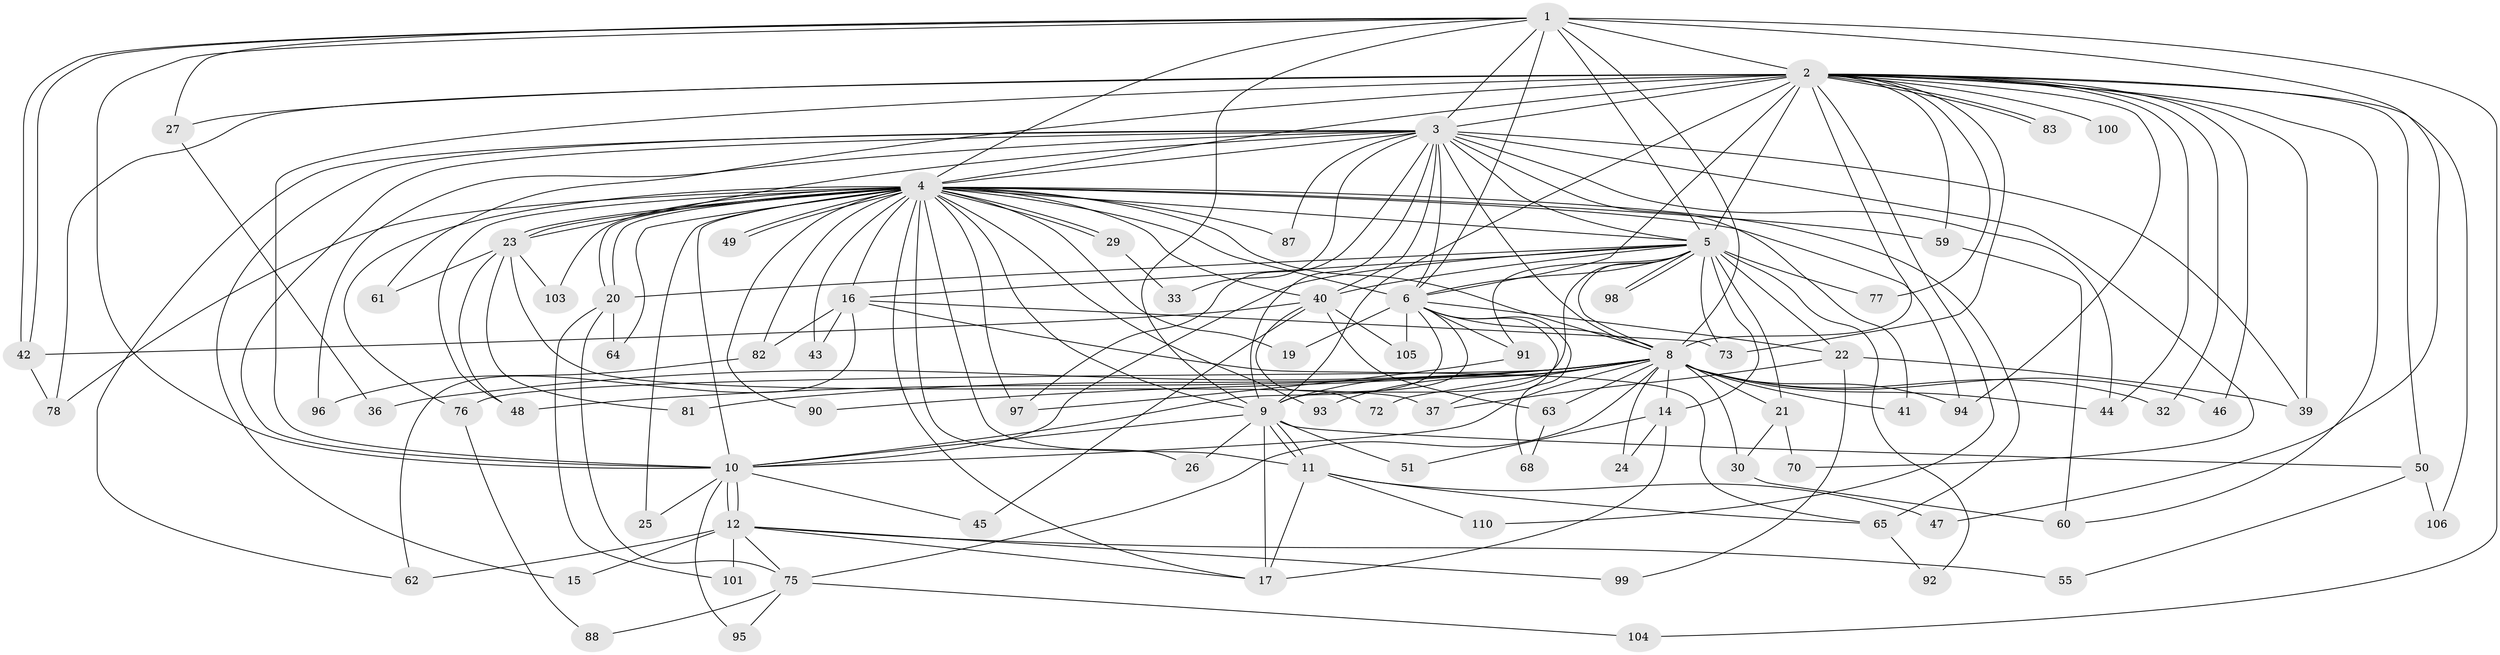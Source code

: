 // Generated by graph-tools (version 1.1) at 2025/51/02/27/25 19:51:47]
// undirected, 81 vertices, 199 edges
graph export_dot {
graph [start="1"]
  node [color=gray90,style=filled];
  1 [super="+18"];
  2 [super="+7"];
  3 [super="+67"];
  4 [super="+13"];
  5 [super="+53"];
  6 [super="+69"];
  8 [super="+71"];
  9 [super="+108"];
  10 [super="+35"];
  11 [super="+34"];
  12 [super="+80"];
  14 [super="+28"];
  15;
  16;
  17 [super="+31"];
  19;
  20 [super="+56"];
  21;
  22 [super="+38"];
  23 [super="+57"];
  24;
  25;
  26;
  27;
  29;
  30;
  32;
  33;
  36;
  37 [super="+52"];
  39 [super="+54"];
  40 [super="+66"];
  41;
  42 [super="+86"];
  43;
  44 [super="+58"];
  45;
  46;
  47;
  48 [super="+89"];
  49;
  50 [super="+85"];
  51;
  55;
  59;
  60 [super="+74"];
  61;
  62;
  63;
  64;
  65 [super="+84"];
  68;
  70;
  72;
  73 [super="+79"];
  75 [super="+102"];
  76;
  77;
  78;
  81;
  82;
  83;
  87;
  88;
  90;
  91;
  92;
  93;
  94 [super="+109"];
  95;
  96;
  97 [super="+107"];
  98;
  99;
  100;
  101;
  103;
  104;
  105;
  106;
  110;
  1 -- 2 [weight=2];
  1 -- 3 [weight=2];
  1 -- 4;
  1 -- 5 [weight=2];
  1 -- 6;
  1 -- 8;
  1 -- 9;
  1 -- 10;
  1 -- 27;
  1 -- 42;
  1 -- 42;
  1 -- 47;
  1 -- 104;
  2 -- 3 [weight=2];
  2 -- 4 [weight=2];
  2 -- 5 [weight=2];
  2 -- 6 [weight=2];
  2 -- 8 [weight=2];
  2 -- 9 [weight=2];
  2 -- 10 [weight=3];
  2 -- 27;
  2 -- 39;
  2 -- 46;
  2 -- 50 [weight=2];
  2 -- 60;
  2 -- 61;
  2 -- 77;
  2 -- 78;
  2 -- 83;
  2 -- 83;
  2 -- 106;
  2 -- 32;
  2 -- 100;
  2 -- 110;
  2 -- 59;
  2 -- 44;
  2 -- 94;
  2 -- 73;
  3 -- 4;
  3 -- 5;
  3 -- 6;
  3 -- 8;
  3 -- 9;
  3 -- 10;
  3 -- 15;
  3 -- 33;
  3 -- 41;
  3 -- 44;
  3 -- 62;
  3 -- 87;
  3 -- 96;
  3 -- 39;
  3 -- 40;
  3 -- 97;
  3 -- 70;
  3 -- 23;
  4 -- 5;
  4 -- 6;
  4 -- 8 [weight=2];
  4 -- 9;
  4 -- 10;
  4 -- 19;
  4 -- 20;
  4 -- 20;
  4 -- 23;
  4 -- 23;
  4 -- 25;
  4 -- 26;
  4 -- 29;
  4 -- 29;
  4 -- 40;
  4 -- 43;
  4 -- 49;
  4 -- 49;
  4 -- 59;
  4 -- 64;
  4 -- 76;
  4 -- 78;
  4 -- 87;
  4 -- 90;
  4 -- 93;
  4 -- 94;
  4 -- 97;
  4 -- 103;
  4 -- 16;
  4 -- 65;
  4 -- 17;
  4 -- 48;
  4 -- 82;
  4 -- 11;
  5 -- 6;
  5 -- 8;
  5 -- 9;
  5 -- 10;
  5 -- 14;
  5 -- 16;
  5 -- 21;
  5 -- 22 [weight=2];
  5 -- 40;
  5 -- 73;
  5 -- 77;
  5 -- 91;
  5 -- 92;
  5 -- 98;
  5 -- 98;
  5 -- 20;
  6 -- 8;
  6 -- 9 [weight=2];
  6 -- 10;
  6 -- 19;
  6 -- 22;
  6 -- 68;
  6 -- 91;
  6 -- 105;
  6 -- 37;
  8 -- 9;
  8 -- 10;
  8 -- 14;
  8 -- 21;
  8 -- 24;
  8 -- 30;
  8 -- 32;
  8 -- 36;
  8 -- 41;
  8 -- 44;
  8 -- 46;
  8 -- 48;
  8 -- 63;
  8 -- 72;
  8 -- 75;
  8 -- 76;
  8 -- 81;
  8 -- 90;
  8 -- 93;
  8 -- 94;
  9 -- 10;
  9 -- 11;
  9 -- 11;
  9 -- 26;
  9 -- 50;
  9 -- 51;
  9 -- 17;
  10 -- 12;
  10 -- 12;
  10 -- 25;
  10 -- 45;
  10 -- 95;
  11 -- 47;
  11 -- 65;
  11 -- 110;
  11 -- 17;
  12 -- 15;
  12 -- 17;
  12 -- 55;
  12 -- 75;
  12 -- 101;
  12 -- 99;
  12 -- 62;
  14 -- 24;
  14 -- 51;
  14 -- 17;
  16 -- 43;
  16 -- 62;
  16 -- 73;
  16 -- 82;
  16 -- 65;
  20 -- 101;
  20 -- 75;
  20 -- 64;
  21 -- 30;
  21 -- 70;
  22 -- 37;
  22 -- 99;
  22 -- 39;
  23 -- 37;
  23 -- 48;
  23 -- 81;
  23 -- 103;
  23 -- 61;
  27 -- 36;
  29 -- 33;
  30 -- 60;
  40 -- 45;
  40 -- 63;
  40 -- 72;
  40 -- 105;
  40 -- 42;
  42 -- 78;
  50 -- 55;
  50 -- 106;
  59 -- 60;
  63 -- 68;
  65 -- 92;
  75 -- 88;
  75 -- 95;
  75 -- 104;
  76 -- 88;
  82 -- 96;
  91 -- 97;
}
